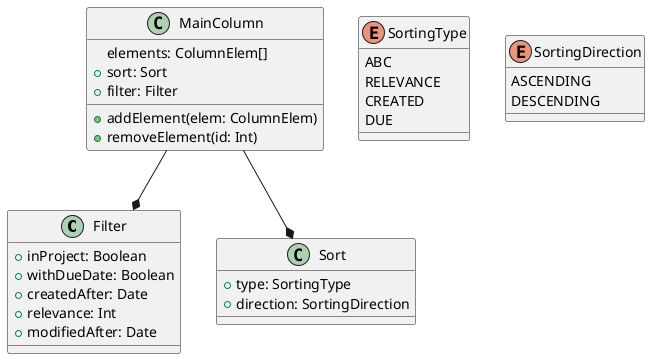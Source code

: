@startuml
class Filter {
    +inProject: Boolean
    +withDueDate: Boolean
    +createdAfter: Date
    +relevance: Int
    +modifiedAfter: Date
}

class Sort {
    +type: SortingType
    +direction: SortingDirection
}

enum SortingType {
    ABC
    RELEVANCE
    CREATED
    DUE
}
enum SortingDirection {
    ASCENDING
    DESCENDING
}

class MainColumn {
    elements: ColumnElem[]
    +sort: Sort
    +filter: Filter

    +addElement(elem: ColumnElem)
    +removeElement(id: Int)
}

MainColumn --* Sort
MainColumn --* Filter

@enduml